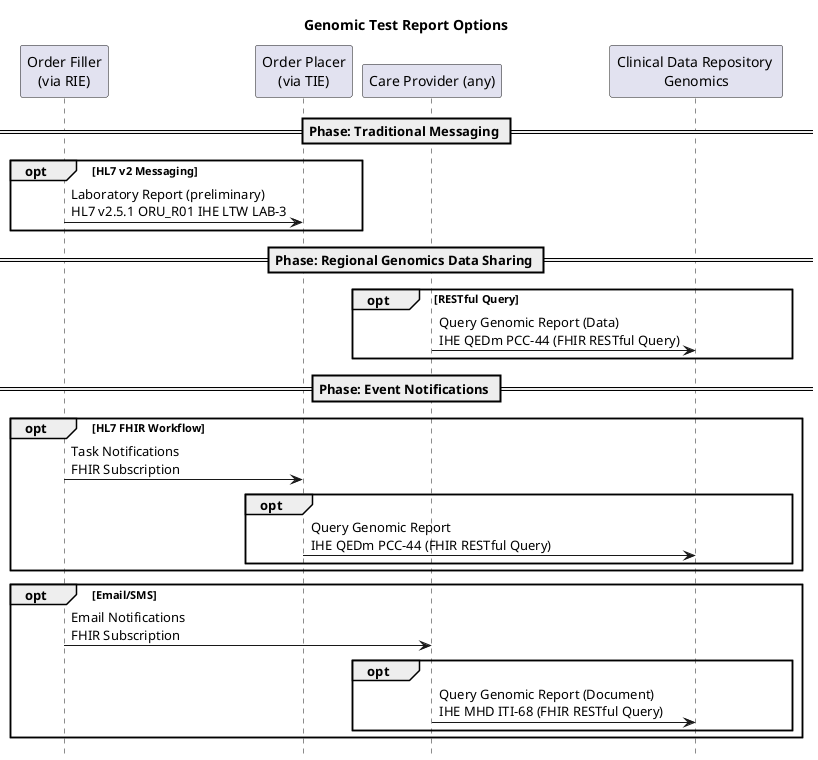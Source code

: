@startuml

hide footbox

title "Genomic Test Report Options"

participant "Order Filler\n(via RIE)" as OrderFiller
participant "Order Placer\n(via TIE)" as OrderPlacer
participant "Care Provider (any)" as user
participant "Clinical Data Repository \nGenomics" as CDR


== Phase: Traditional Messaging ==

opt HL7 v2 Messaging
  OrderFiller -> OrderPlacer : Laboratory Report (preliminary)\nHL7 v2.5.1 ORU_R01 IHE LTW LAB-3
end

== Phase: Regional Genomics Data Sharing ==

opt RESTful Query
  user -> CDR : Query Genomic Report (Data)\nIHE QEDm PCC-44 (FHIR RESTful Query)
end

== Phase: Event Notifications ==

opt HL7 FHIR Workflow
OrderFiller -> OrderPlacer: Task Notifications\nFHIR Subscription
  opt
    OrderPlacer -> CDR: Query Genomic Report\nIHE QEDm PCC-44 (FHIR RESTful Query)
  end
end

opt Email/SMS
OrderFiller -> user: Email Notifications\nFHIR Subscription
  opt
    user -> CDR: Query Genomic Report (Document)\nIHE MHD ITI-68 (FHIR RESTful Query)
  end
end

@enduml
